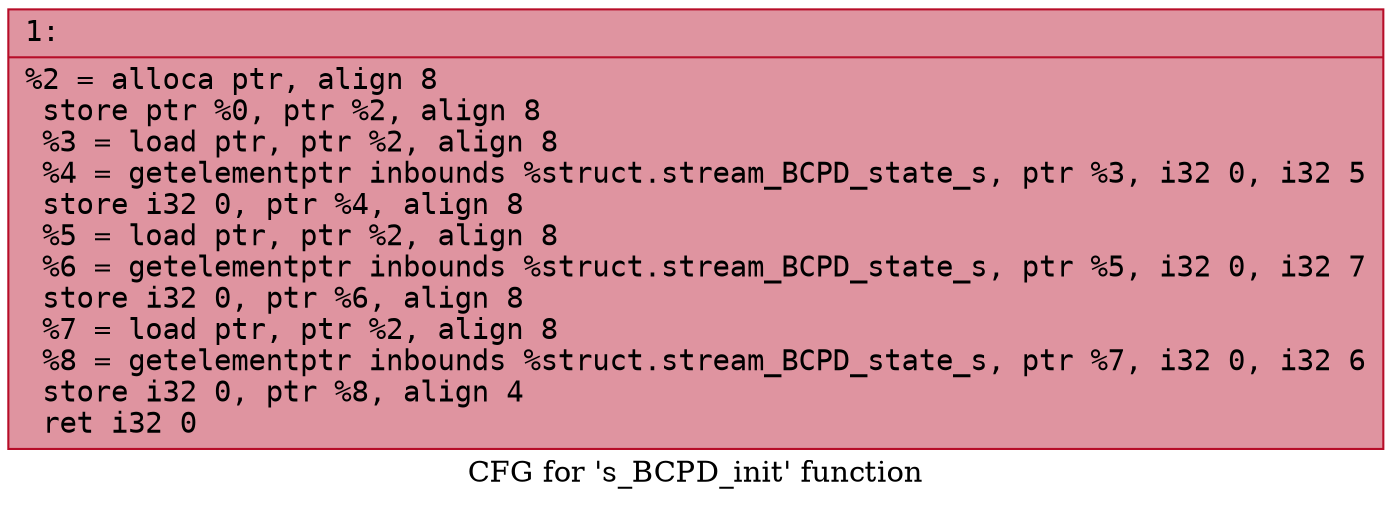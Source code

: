 digraph "CFG for 's_BCPD_init' function" {
	label="CFG for 's_BCPD_init' function";

	Node0x6000000d9f40 [shape=record,color="#b70d28ff", style=filled, fillcolor="#b70d2870" fontname="Courier",label="{1:\l|  %2 = alloca ptr, align 8\l  store ptr %0, ptr %2, align 8\l  %3 = load ptr, ptr %2, align 8\l  %4 = getelementptr inbounds %struct.stream_BCPD_state_s, ptr %3, i32 0, i32 5\l  store i32 0, ptr %4, align 8\l  %5 = load ptr, ptr %2, align 8\l  %6 = getelementptr inbounds %struct.stream_BCPD_state_s, ptr %5, i32 0, i32 7\l  store i32 0, ptr %6, align 8\l  %7 = load ptr, ptr %2, align 8\l  %8 = getelementptr inbounds %struct.stream_BCPD_state_s, ptr %7, i32 0, i32 6\l  store i32 0, ptr %8, align 4\l  ret i32 0\l}"];
}
